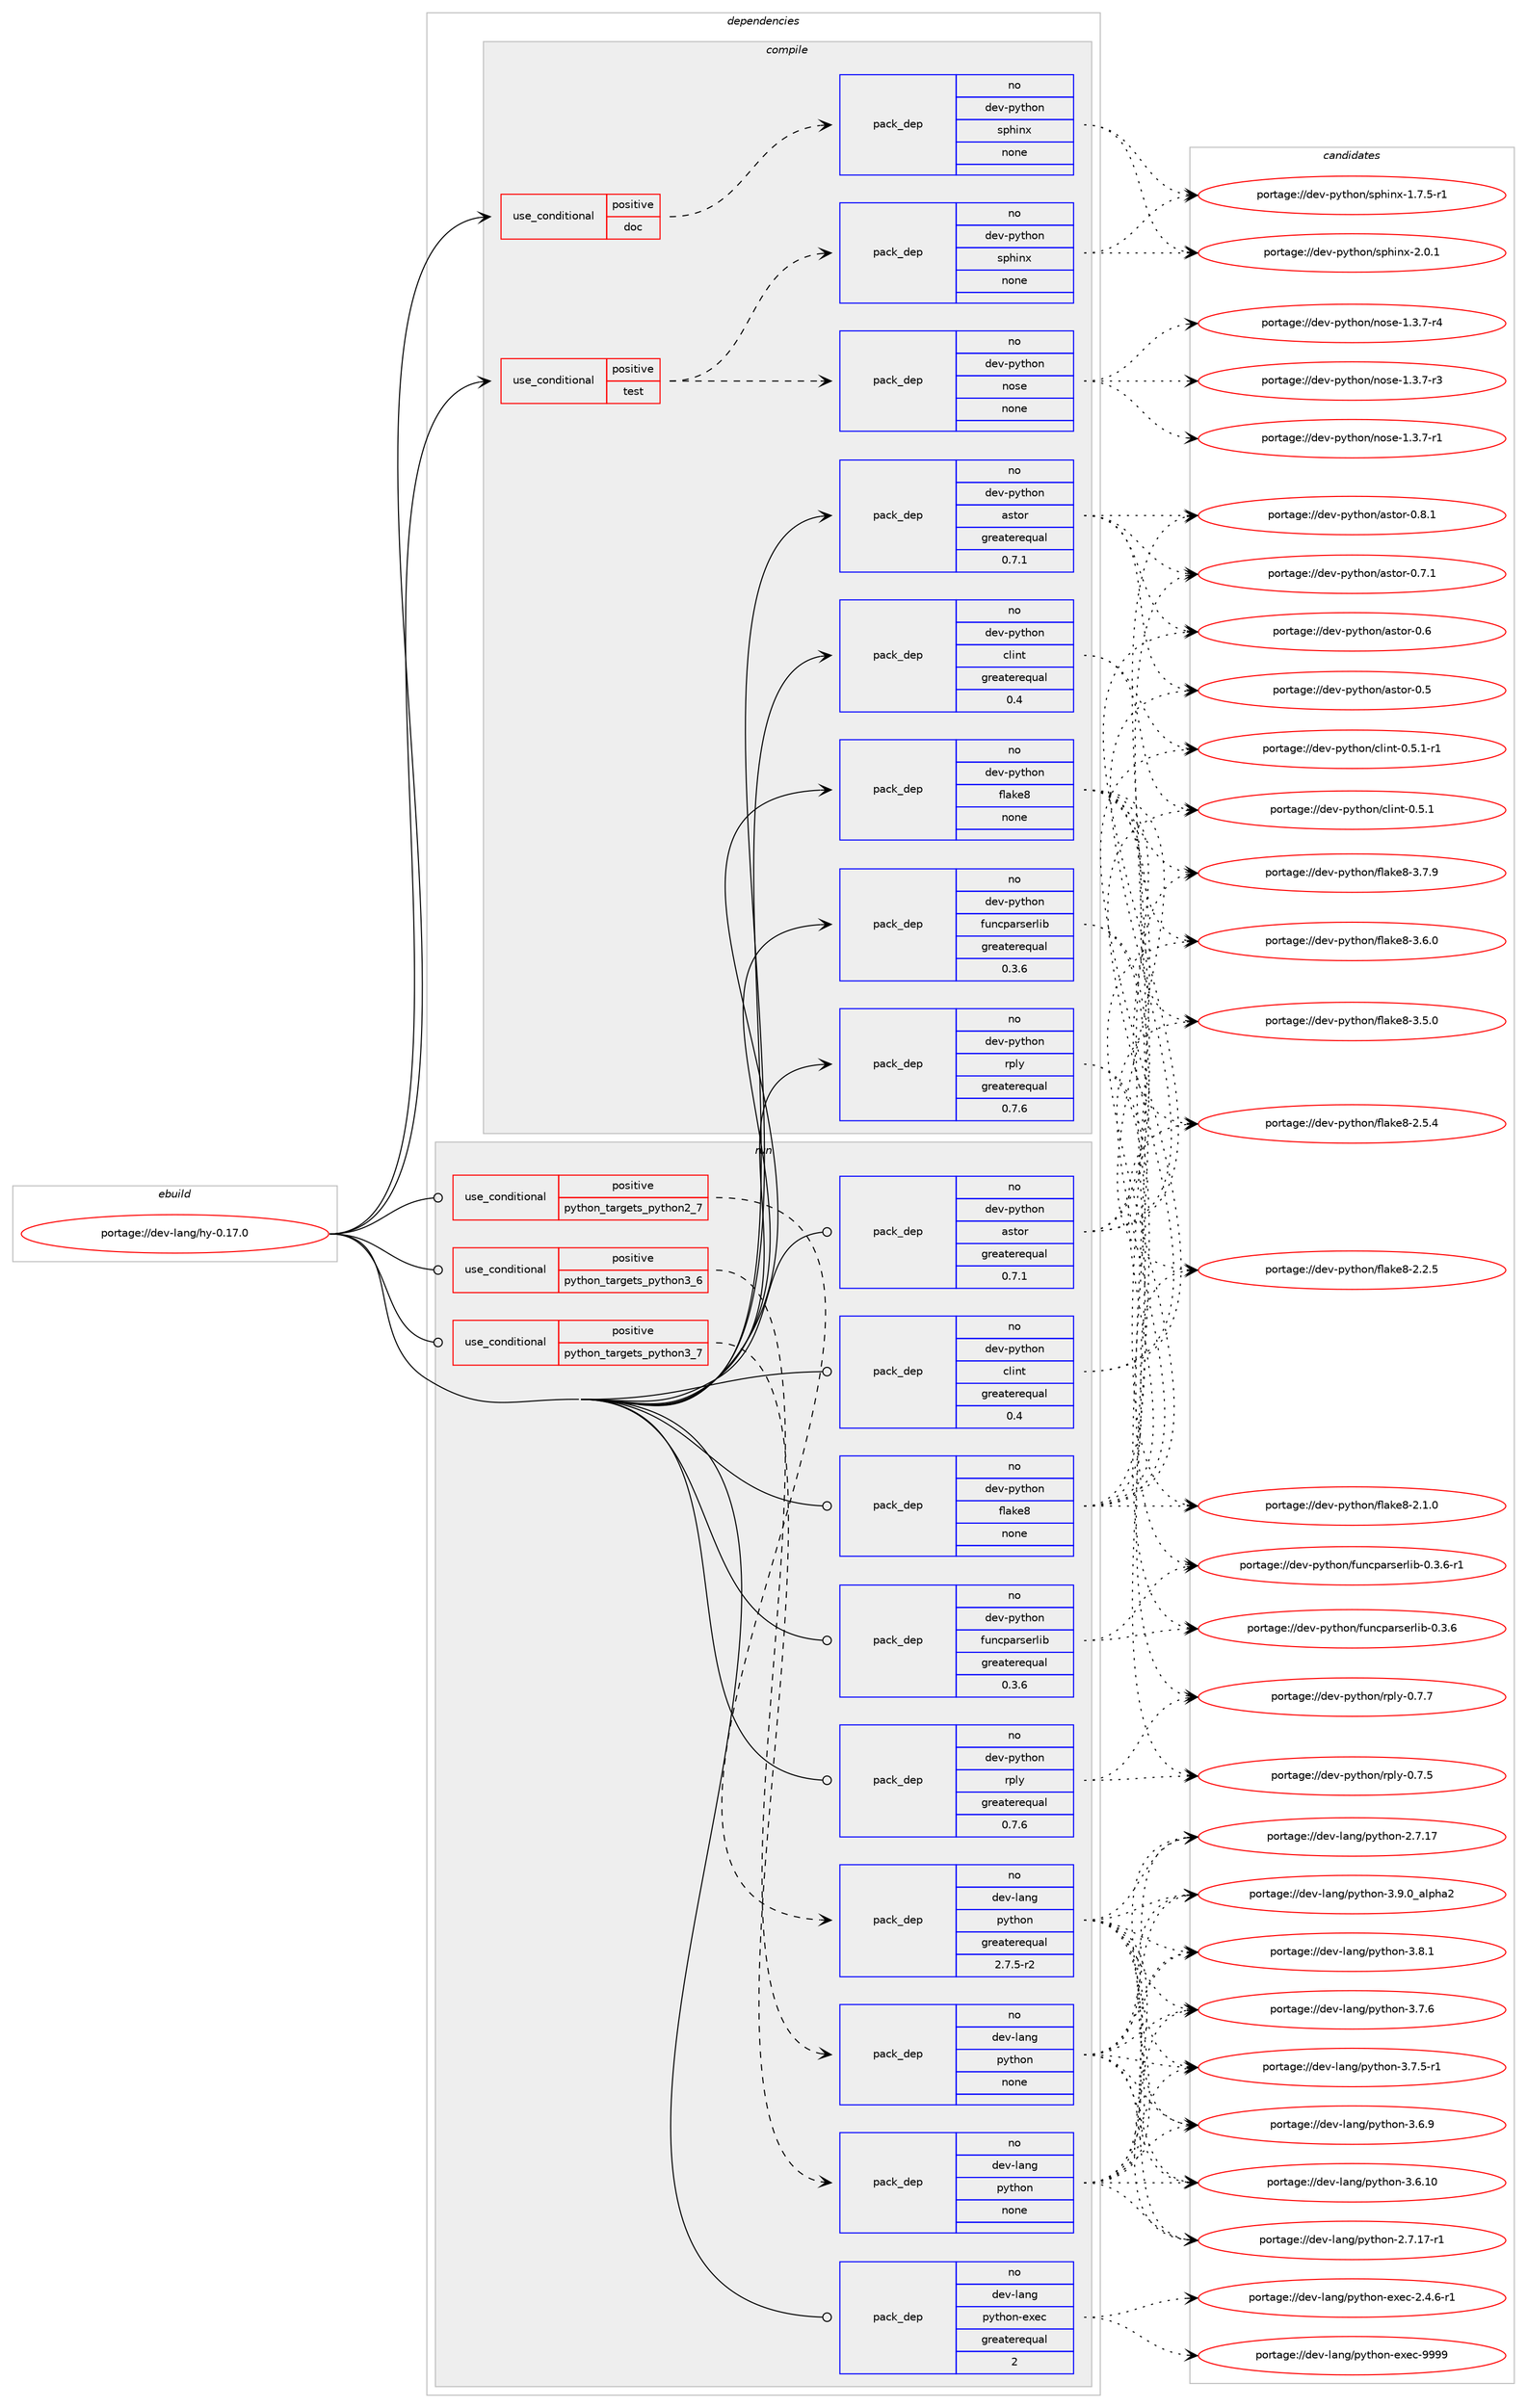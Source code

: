 digraph prolog {

# *************
# Graph options
# *************

newrank=true;
concentrate=true;
compound=true;
graph [rankdir=LR,fontname=Helvetica,fontsize=10,ranksep=1.5];#, ranksep=2.5, nodesep=0.2];
edge  [arrowhead=vee];
node  [fontname=Helvetica,fontsize=10];

# **********
# The ebuild
# **********

subgraph cluster_leftcol {
color=gray;
rank=same;
label=<<i>ebuild</i>>;
id [label="portage://dev-lang/hy-0.17.0", color=red, width=4, href="../dev-lang/hy-0.17.0.svg"];
}

# ****************
# The dependencies
# ****************

subgraph cluster_midcol {
color=gray;
label=<<i>dependencies</i>>;
subgraph cluster_compile {
fillcolor="#eeeeee";
style=filled;
label=<<i>compile</i>>;
subgraph cond128500 {
dependency523176 [label=<<TABLE BORDER="0" CELLBORDER="1" CELLSPACING="0" CELLPADDING="4"><TR><TD ROWSPAN="3" CELLPADDING="10">use_conditional</TD></TR><TR><TD>positive</TD></TR><TR><TD>doc</TD></TR></TABLE>>, shape=none, color=red];
subgraph pack389104 {
dependency523177 [label=<<TABLE BORDER="0" CELLBORDER="1" CELLSPACING="0" CELLPADDING="4" WIDTH="220"><TR><TD ROWSPAN="6" CELLPADDING="30">pack_dep</TD></TR><TR><TD WIDTH="110">no</TD></TR><TR><TD>dev-python</TD></TR><TR><TD>sphinx</TD></TR><TR><TD>none</TD></TR><TR><TD></TD></TR></TABLE>>, shape=none, color=blue];
}
dependency523176:e -> dependency523177:w [weight=20,style="dashed",arrowhead="vee"];
}
id:e -> dependency523176:w [weight=20,style="solid",arrowhead="vee"];
subgraph cond128501 {
dependency523178 [label=<<TABLE BORDER="0" CELLBORDER="1" CELLSPACING="0" CELLPADDING="4"><TR><TD ROWSPAN="3" CELLPADDING="10">use_conditional</TD></TR><TR><TD>positive</TD></TR><TR><TD>test</TD></TR></TABLE>>, shape=none, color=red];
subgraph pack389105 {
dependency523179 [label=<<TABLE BORDER="0" CELLBORDER="1" CELLSPACING="0" CELLPADDING="4" WIDTH="220"><TR><TD ROWSPAN="6" CELLPADDING="30">pack_dep</TD></TR><TR><TD WIDTH="110">no</TD></TR><TR><TD>dev-python</TD></TR><TR><TD>nose</TD></TR><TR><TD>none</TD></TR><TR><TD></TD></TR></TABLE>>, shape=none, color=blue];
}
dependency523178:e -> dependency523179:w [weight=20,style="dashed",arrowhead="vee"];
subgraph pack389106 {
dependency523180 [label=<<TABLE BORDER="0" CELLBORDER="1" CELLSPACING="0" CELLPADDING="4" WIDTH="220"><TR><TD ROWSPAN="6" CELLPADDING="30">pack_dep</TD></TR><TR><TD WIDTH="110">no</TD></TR><TR><TD>dev-python</TD></TR><TR><TD>sphinx</TD></TR><TR><TD>none</TD></TR><TR><TD></TD></TR></TABLE>>, shape=none, color=blue];
}
dependency523178:e -> dependency523180:w [weight=20,style="dashed",arrowhead="vee"];
}
id:e -> dependency523178:w [weight=20,style="solid",arrowhead="vee"];
subgraph pack389107 {
dependency523181 [label=<<TABLE BORDER="0" CELLBORDER="1" CELLSPACING="0" CELLPADDING="4" WIDTH="220"><TR><TD ROWSPAN="6" CELLPADDING="30">pack_dep</TD></TR><TR><TD WIDTH="110">no</TD></TR><TR><TD>dev-python</TD></TR><TR><TD>astor</TD></TR><TR><TD>greaterequal</TD></TR><TR><TD>0.7.1</TD></TR></TABLE>>, shape=none, color=blue];
}
id:e -> dependency523181:w [weight=20,style="solid",arrowhead="vee"];
subgraph pack389108 {
dependency523182 [label=<<TABLE BORDER="0" CELLBORDER="1" CELLSPACING="0" CELLPADDING="4" WIDTH="220"><TR><TD ROWSPAN="6" CELLPADDING="30">pack_dep</TD></TR><TR><TD WIDTH="110">no</TD></TR><TR><TD>dev-python</TD></TR><TR><TD>clint</TD></TR><TR><TD>greaterequal</TD></TR><TR><TD>0.4</TD></TR></TABLE>>, shape=none, color=blue];
}
id:e -> dependency523182:w [weight=20,style="solid",arrowhead="vee"];
subgraph pack389109 {
dependency523183 [label=<<TABLE BORDER="0" CELLBORDER="1" CELLSPACING="0" CELLPADDING="4" WIDTH="220"><TR><TD ROWSPAN="6" CELLPADDING="30">pack_dep</TD></TR><TR><TD WIDTH="110">no</TD></TR><TR><TD>dev-python</TD></TR><TR><TD>flake8</TD></TR><TR><TD>none</TD></TR><TR><TD></TD></TR></TABLE>>, shape=none, color=blue];
}
id:e -> dependency523183:w [weight=20,style="solid",arrowhead="vee"];
subgraph pack389110 {
dependency523184 [label=<<TABLE BORDER="0" CELLBORDER="1" CELLSPACING="0" CELLPADDING="4" WIDTH="220"><TR><TD ROWSPAN="6" CELLPADDING="30">pack_dep</TD></TR><TR><TD WIDTH="110">no</TD></TR><TR><TD>dev-python</TD></TR><TR><TD>funcparserlib</TD></TR><TR><TD>greaterequal</TD></TR><TR><TD>0.3.6</TD></TR></TABLE>>, shape=none, color=blue];
}
id:e -> dependency523184:w [weight=20,style="solid",arrowhead="vee"];
subgraph pack389111 {
dependency523185 [label=<<TABLE BORDER="0" CELLBORDER="1" CELLSPACING="0" CELLPADDING="4" WIDTH="220"><TR><TD ROWSPAN="6" CELLPADDING="30">pack_dep</TD></TR><TR><TD WIDTH="110">no</TD></TR><TR><TD>dev-python</TD></TR><TR><TD>rply</TD></TR><TR><TD>greaterequal</TD></TR><TR><TD>0.7.6</TD></TR></TABLE>>, shape=none, color=blue];
}
id:e -> dependency523185:w [weight=20,style="solid",arrowhead="vee"];
}
subgraph cluster_compileandrun {
fillcolor="#eeeeee";
style=filled;
label=<<i>compile and run</i>>;
}
subgraph cluster_run {
fillcolor="#eeeeee";
style=filled;
label=<<i>run</i>>;
subgraph cond128502 {
dependency523186 [label=<<TABLE BORDER="0" CELLBORDER="1" CELLSPACING="0" CELLPADDING="4"><TR><TD ROWSPAN="3" CELLPADDING="10">use_conditional</TD></TR><TR><TD>positive</TD></TR><TR><TD>python_targets_python2_7</TD></TR></TABLE>>, shape=none, color=red];
subgraph pack389112 {
dependency523187 [label=<<TABLE BORDER="0" CELLBORDER="1" CELLSPACING="0" CELLPADDING="4" WIDTH="220"><TR><TD ROWSPAN="6" CELLPADDING="30">pack_dep</TD></TR><TR><TD WIDTH="110">no</TD></TR><TR><TD>dev-lang</TD></TR><TR><TD>python</TD></TR><TR><TD>greaterequal</TD></TR><TR><TD>2.7.5-r2</TD></TR></TABLE>>, shape=none, color=blue];
}
dependency523186:e -> dependency523187:w [weight=20,style="dashed",arrowhead="vee"];
}
id:e -> dependency523186:w [weight=20,style="solid",arrowhead="odot"];
subgraph cond128503 {
dependency523188 [label=<<TABLE BORDER="0" CELLBORDER="1" CELLSPACING="0" CELLPADDING="4"><TR><TD ROWSPAN="3" CELLPADDING="10">use_conditional</TD></TR><TR><TD>positive</TD></TR><TR><TD>python_targets_python3_6</TD></TR></TABLE>>, shape=none, color=red];
subgraph pack389113 {
dependency523189 [label=<<TABLE BORDER="0" CELLBORDER="1" CELLSPACING="0" CELLPADDING="4" WIDTH="220"><TR><TD ROWSPAN="6" CELLPADDING="30">pack_dep</TD></TR><TR><TD WIDTH="110">no</TD></TR><TR><TD>dev-lang</TD></TR><TR><TD>python</TD></TR><TR><TD>none</TD></TR><TR><TD></TD></TR></TABLE>>, shape=none, color=blue];
}
dependency523188:e -> dependency523189:w [weight=20,style="dashed",arrowhead="vee"];
}
id:e -> dependency523188:w [weight=20,style="solid",arrowhead="odot"];
subgraph cond128504 {
dependency523190 [label=<<TABLE BORDER="0" CELLBORDER="1" CELLSPACING="0" CELLPADDING="4"><TR><TD ROWSPAN="3" CELLPADDING="10">use_conditional</TD></TR><TR><TD>positive</TD></TR><TR><TD>python_targets_python3_7</TD></TR></TABLE>>, shape=none, color=red];
subgraph pack389114 {
dependency523191 [label=<<TABLE BORDER="0" CELLBORDER="1" CELLSPACING="0" CELLPADDING="4" WIDTH="220"><TR><TD ROWSPAN="6" CELLPADDING="30">pack_dep</TD></TR><TR><TD WIDTH="110">no</TD></TR><TR><TD>dev-lang</TD></TR><TR><TD>python</TD></TR><TR><TD>none</TD></TR><TR><TD></TD></TR></TABLE>>, shape=none, color=blue];
}
dependency523190:e -> dependency523191:w [weight=20,style="dashed",arrowhead="vee"];
}
id:e -> dependency523190:w [weight=20,style="solid",arrowhead="odot"];
subgraph pack389115 {
dependency523192 [label=<<TABLE BORDER="0" CELLBORDER="1" CELLSPACING="0" CELLPADDING="4" WIDTH="220"><TR><TD ROWSPAN="6" CELLPADDING="30">pack_dep</TD></TR><TR><TD WIDTH="110">no</TD></TR><TR><TD>dev-lang</TD></TR><TR><TD>python-exec</TD></TR><TR><TD>greaterequal</TD></TR><TR><TD>2</TD></TR></TABLE>>, shape=none, color=blue];
}
id:e -> dependency523192:w [weight=20,style="solid",arrowhead="odot"];
subgraph pack389116 {
dependency523193 [label=<<TABLE BORDER="0" CELLBORDER="1" CELLSPACING="0" CELLPADDING="4" WIDTH="220"><TR><TD ROWSPAN="6" CELLPADDING="30">pack_dep</TD></TR><TR><TD WIDTH="110">no</TD></TR><TR><TD>dev-python</TD></TR><TR><TD>astor</TD></TR><TR><TD>greaterequal</TD></TR><TR><TD>0.7.1</TD></TR></TABLE>>, shape=none, color=blue];
}
id:e -> dependency523193:w [weight=20,style="solid",arrowhead="odot"];
subgraph pack389117 {
dependency523194 [label=<<TABLE BORDER="0" CELLBORDER="1" CELLSPACING="0" CELLPADDING="4" WIDTH="220"><TR><TD ROWSPAN="6" CELLPADDING="30">pack_dep</TD></TR><TR><TD WIDTH="110">no</TD></TR><TR><TD>dev-python</TD></TR><TR><TD>clint</TD></TR><TR><TD>greaterequal</TD></TR><TR><TD>0.4</TD></TR></TABLE>>, shape=none, color=blue];
}
id:e -> dependency523194:w [weight=20,style="solid",arrowhead="odot"];
subgraph pack389118 {
dependency523195 [label=<<TABLE BORDER="0" CELLBORDER="1" CELLSPACING="0" CELLPADDING="4" WIDTH="220"><TR><TD ROWSPAN="6" CELLPADDING="30">pack_dep</TD></TR><TR><TD WIDTH="110">no</TD></TR><TR><TD>dev-python</TD></TR><TR><TD>flake8</TD></TR><TR><TD>none</TD></TR><TR><TD></TD></TR></TABLE>>, shape=none, color=blue];
}
id:e -> dependency523195:w [weight=20,style="solid",arrowhead="odot"];
subgraph pack389119 {
dependency523196 [label=<<TABLE BORDER="0" CELLBORDER="1" CELLSPACING="0" CELLPADDING="4" WIDTH="220"><TR><TD ROWSPAN="6" CELLPADDING="30">pack_dep</TD></TR><TR><TD WIDTH="110">no</TD></TR><TR><TD>dev-python</TD></TR><TR><TD>funcparserlib</TD></TR><TR><TD>greaterequal</TD></TR><TR><TD>0.3.6</TD></TR></TABLE>>, shape=none, color=blue];
}
id:e -> dependency523196:w [weight=20,style="solid",arrowhead="odot"];
subgraph pack389120 {
dependency523197 [label=<<TABLE BORDER="0" CELLBORDER="1" CELLSPACING="0" CELLPADDING="4" WIDTH="220"><TR><TD ROWSPAN="6" CELLPADDING="30">pack_dep</TD></TR><TR><TD WIDTH="110">no</TD></TR><TR><TD>dev-python</TD></TR><TR><TD>rply</TD></TR><TR><TD>greaterequal</TD></TR><TR><TD>0.7.6</TD></TR></TABLE>>, shape=none, color=blue];
}
id:e -> dependency523197:w [weight=20,style="solid",arrowhead="odot"];
}
}

# **************
# The candidates
# **************

subgraph cluster_choices {
rank=same;
color=gray;
label=<<i>candidates</i>>;

subgraph choice389104 {
color=black;
nodesep=1;
choice1001011184511212111610411111047115112104105110120455046484649 [label="portage://dev-python/sphinx-2.0.1", color=red, width=4,href="../dev-python/sphinx-2.0.1.svg"];
choice10010111845112121116104111110471151121041051101204549465546534511449 [label="portage://dev-python/sphinx-1.7.5-r1", color=red, width=4,href="../dev-python/sphinx-1.7.5-r1.svg"];
dependency523177:e -> choice1001011184511212111610411111047115112104105110120455046484649:w [style=dotted,weight="100"];
dependency523177:e -> choice10010111845112121116104111110471151121041051101204549465546534511449:w [style=dotted,weight="100"];
}
subgraph choice389105 {
color=black;
nodesep=1;
choice10010111845112121116104111110471101111151014549465146554511452 [label="portage://dev-python/nose-1.3.7-r4", color=red, width=4,href="../dev-python/nose-1.3.7-r4.svg"];
choice10010111845112121116104111110471101111151014549465146554511451 [label="portage://dev-python/nose-1.3.7-r3", color=red, width=4,href="../dev-python/nose-1.3.7-r3.svg"];
choice10010111845112121116104111110471101111151014549465146554511449 [label="portage://dev-python/nose-1.3.7-r1", color=red, width=4,href="../dev-python/nose-1.3.7-r1.svg"];
dependency523179:e -> choice10010111845112121116104111110471101111151014549465146554511452:w [style=dotted,weight="100"];
dependency523179:e -> choice10010111845112121116104111110471101111151014549465146554511451:w [style=dotted,weight="100"];
dependency523179:e -> choice10010111845112121116104111110471101111151014549465146554511449:w [style=dotted,weight="100"];
}
subgraph choice389106 {
color=black;
nodesep=1;
choice1001011184511212111610411111047115112104105110120455046484649 [label="portage://dev-python/sphinx-2.0.1", color=red, width=4,href="../dev-python/sphinx-2.0.1.svg"];
choice10010111845112121116104111110471151121041051101204549465546534511449 [label="portage://dev-python/sphinx-1.7.5-r1", color=red, width=4,href="../dev-python/sphinx-1.7.5-r1.svg"];
dependency523180:e -> choice1001011184511212111610411111047115112104105110120455046484649:w [style=dotted,weight="100"];
dependency523180:e -> choice10010111845112121116104111110471151121041051101204549465546534511449:w [style=dotted,weight="100"];
}
subgraph choice389107 {
color=black;
nodesep=1;
choice100101118451121211161041111104797115116111114454846564649 [label="portage://dev-python/astor-0.8.1", color=red, width=4,href="../dev-python/astor-0.8.1.svg"];
choice100101118451121211161041111104797115116111114454846554649 [label="portage://dev-python/astor-0.7.1", color=red, width=4,href="../dev-python/astor-0.7.1.svg"];
choice10010111845112121116104111110479711511611111445484654 [label="portage://dev-python/astor-0.6", color=red, width=4,href="../dev-python/astor-0.6.svg"];
choice10010111845112121116104111110479711511611111445484653 [label="portage://dev-python/astor-0.5", color=red, width=4,href="../dev-python/astor-0.5.svg"];
dependency523181:e -> choice100101118451121211161041111104797115116111114454846564649:w [style=dotted,weight="100"];
dependency523181:e -> choice100101118451121211161041111104797115116111114454846554649:w [style=dotted,weight="100"];
dependency523181:e -> choice10010111845112121116104111110479711511611111445484654:w [style=dotted,weight="100"];
dependency523181:e -> choice10010111845112121116104111110479711511611111445484653:w [style=dotted,weight="100"];
}
subgraph choice389108 {
color=black;
nodesep=1;
choice1001011184511212111610411111047991081051101164548465346494511449 [label="portage://dev-python/clint-0.5.1-r1", color=red, width=4,href="../dev-python/clint-0.5.1-r1.svg"];
choice100101118451121211161041111104799108105110116454846534649 [label="portage://dev-python/clint-0.5.1", color=red, width=4,href="../dev-python/clint-0.5.1.svg"];
dependency523182:e -> choice1001011184511212111610411111047991081051101164548465346494511449:w [style=dotted,weight="100"];
dependency523182:e -> choice100101118451121211161041111104799108105110116454846534649:w [style=dotted,weight="100"];
}
subgraph choice389109 {
color=black;
nodesep=1;
choice10010111845112121116104111110471021089710710156455146554657 [label="portage://dev-python/flake8-3.7.9", color=red, width=4,href="../dev-python/flake8-3.7.9.svg"];
choice10010111845112121116104111110471021089710710156455146544648 [label="portage://dev-python/flake8-3.6.0", color=red, width=4,href="../dev-python/flake8-3.6.0.svg"];
choice10010111845112121116104111110471021089710710156455146534648 [label="portage://dev-python/flake8-3.5.0", color=red, width=4,href="../dev-python/flake8-3.5.0.svg"];
choice10010111845112121116104111110471021089710710156455046534652 [label="portage://dev-python/flake8-2.5.4", color=red, width=4,href="../dev-python/flake8-2.5.4.svg"];
choice10010111845112121116104111110471021089710710156455046504653 [label="portage://dev-python/flake8-2.2.5", color=red, width=4,href="../dev-python/flake8-2.2.5.svg"];
choice10010111845112121116104111110471021089710710156455046494648 [label="portage://dev-python/flake8-2.1.0", color=red, width=4,href="../dev-python/flake8-2.1.0.svg"];
dependency523183:e -> choice10010111845112121116104111110471021089710710156455146554657:w [style=dotted,weight="100"];
dependency523183:e -> choice10010111845112121116104111110471021089710710156455146544648:w [style=dotted,weight="100"];
dependency523183:e -> choice10010111845112121116104111110471021089710710156455146534648:w [style=dotted,weight="100"];
dependency523183:e -> choice10010111845112121116104111110471021089710710156455046534652:w [style=dotted,weight="100"];
dependency523183:e -> choice10010111845112121116104111110471021089710710156455046504653:w [style=dotted,weight="100"];
dependency523183:e -> choice10010111845112121116104111110471021089710710156455046494648:w [style=dotted,weight="100"];
}
subgraph choice389110 {
color=black;
nodesep=1;
choice10010111845112121116104111110471021171109911297114115101114108105984548465146544511449 [label="portage://dev-python/funcparserlib-0.3.6-r1", color=red, width=4,href="../dev-python/funcparserlib-0.3.6-r1.svg"];
choice1001011184511212111610411111047102117110991129711411510111410810598454846514654 [label="portage://dev-python/funcparserlib-0.3.6", color=red, width=4,href="../dev-python/funcparserlib-0.3.6.svg"];
dependency523184:e -> choice10010111845112121116104111110471021171109911297114115101114108105984548465146544511449:w [style=dotted,weight="100"];
dependency523184:e -> choice1001011184511212111610411111047102117110991129711411510111410810598454846514654:w [style=dotted,weight="100"];
}
subgraph choice389111 {
color=black;
nodesep=1;
choice1001011184511212111610411111047114112108121454846554655 [label="portage://dev-python/rply-0.7.7", color=red, width=4,href="../dev-python/rply-0.7.7.svg"];
choice1001011184511212111610411111047114112108121454846554653 [label="portage://dev-python/rply-0.7.5", color=red, width=4,href="../dev-python/rply-0.7.5.svg"];
dependency523185:e -> choice1001011184511212111610411111047114112108121454846554655:w [style=dotted,weight="100"];
dependency523185:e -> choice1001011184511212111610411111047114112108121454846554653:w [style=dotted,weight="100"];
}
subgraph choice389112 {
color=black;
nodesep=1;
choice10010111845108971101034711212111610411111045514657464895971081121049750 [label="portage://dev-lang/python-3.9.0_alpha2", color=red, width=4,href="../dev-lang/python-3.9.0_alpha2.svg"];
choice100101118451089711010347112121116104111110455146564649 [label="portage://dev-lang/python-3.8.1", color=red, width=4,href="../dev-lang/python-3.8.1.svg"];
choice100101118451089711010347112121116104111110455146554654 [label="portage://dev-lang/python-3.7.6", color=red, width=4,href="../dev-lang/python-3.7.6.svg"];
choice1001011184510897110103471121211161041111104551465546534511449 [label="portage://dev-lang/python-3.7.5-r1", color=red, width=4,href="../dev-lang/python-3.7.5-r1.svg"];
choice100101118451089711010347112121116104111110455146544657 [label="portage://dev-lang/python-3.6.9", color=red, width=4,href="../dev-lang/python-3.6.9.svg"];
choice10010111845108971101034711212111610411111045514654464948 [label="portage://dev-lang/python-3.6.10", color=red, width=4,href="../dev-lang/python-3.6.10.svg"];
choice100101118451089711010347112121116104111110455046554649554511449 [label="portage://dev-lang/python-2.7.17-r1", color=red, width=4,href="../dev-lang/python-2.7.17-r1.svg"];
choice10010111845108971101034711212111610411111045504655464955 [label="portage://dev-lang/python-2.7.17", color=red, width=4,href="../dev-lang/python-2.7.17.svg"];
dependency523187:e -> choice10010111845108971101034711212111610411111045514657464895971081121049750:w [style=dotted,weight="100"];
dependency523187:e -> choice100101118451089711010347112121116104111110455146564649:w [style=dotted,weight="100"];
dependency523187:e -> choice100101118451089711010347112121116104111110455146554654:w [style=dotted,weight="100"];
dependency523187:e -> choice1001011184510897110103471121211161041111104551465546534511449:w [style=dotted,weight="100"];
dependency523187:e -> choice100101118451089711010347112121116104111110455146544657:w [style=dotted,weight="100"];
dependency523187:e -> choice10010111845108971101034711212111610411111045514654464948:w [style=dotted,weight="100"];
dependency523187:e -> choice100101118451089711010347112121116104111110455046554649554511449:w [style=dotted,weight="100"];
dependency523187:e -> choice10010111845108971101034711212111610411111045504655464955:w [style=dotted,weight="100"];
}
subgraph choice389113 {
color=black;
nodesep=1;
choice10010111845108971101034711212111610411111045514657464895971081121049750 [label="portage://dev-lang/python-3.9.0_alpha2", color=red, width=4,href="../dev-lang/python-3.9.0_alpha2.svg"];
choice100101118451089711010347112121116104111110455146564649 [label="portage://dev-lang/python-3.8.1", color=red, width=4,href="../dev-lang/python-3.8.1.svg"];
choice100101118451089711010347112121116104111110455146554654 [label="portage://dev-lang/python-3.7.6", color=red, width=4,href="../dev-lang/python-3.7.6.svg"];
choice1001011184510897110103471121211161041111104551465546534511449 [label="portage://dev-lang/python-3.7.5-r1", color=red, width=4,href="../dev-lang/python-3.7.5-r1.svg"];
choice100101118451089711010347112121116104111110455146544657 [label="portage://dev-lang/python-3.6.9", color=red, width=4,href="../dev-lang/python-3.6.9.svg"];
choice10010111845108971101034711212111610411111045514654464948 [label="portage://dev-lang/python-3.6.10", color=red, width=4,href="../dev-lang/python-3.6.10.svg"];
choice100101118451089711010347112121116104111110455046554649554511449 [label="portage://dev-lang/python-2.7.17-r1", color=red, width=4,href="../dev-lang/python-2.7.17-r1.svg"];
choice10010111845108971101034711212111610411111045504655464955 [label="portage://dev-lang/python-2.7.17", color=red, width=4,href="../dev-lang/python-2.7.17.svg"];
dependency523189:e -> choice10010111845108971101034711212111610411111045514657464895971081121049750:w [style=dotted,weight="100"];
dependency523189:e -> choice100101118451089711010347112121116104111110455146564649:w [style=dotted,weight="100"];
dependency523189:e -> choice100101118451089711010347112121116104111110455146554654:w [style=dotted,weight="100"];
dependency523189:e -> choice1001011184510897110103471121211161041111104551465546534511449:w [style=dotted,weight="100"];
dependency523189:e -> choice100101118451089711010347112121116104111110455146544657:w [style=dotted,weight="100"];
dependency523189:e -> choice10010111845108971101034711212111610411111045514654464948:w [style=dotted,weight="100"];
dependency523189:e -> choice100101118451089711010347112121116104111110455046554649554511449:w [style=dotted,weight="100"];
dependency523189:e -> choice10010111845108971101034711212111610411111045504655464955:w [style=dotted,weight="100"];
}
subgraph choice389114 {
color=black;
nodesep=1;
choice10010111845108971101034711212111610411111045514657464895971081121049750 [label="portage://dev-lang/python-3.9.0_alpha2", color=red, width=4,href="../dev-lang/python-3.9.0_alpha2.svg"];
choice100101118451089711010347112121116104111110455146564649 [label="portage://dev-lang/python-3.8.1", color=red, width=4,href="../dev-lang/python-3.8.1.svg"];
choice100101118451089711010347112121116104111110455146554654 [label="portage://dev-lang/python-3.7.6", color=red, width=4,href="../dev-lang/python-3.7.6.svg"];
choice1001011184510897110103471121211161041111104551465546534511449 [label="portage://dev-lang/python-3.7.5-r1", color=red, width=4,href="../dev-lang/python-3.7.5-r1.svg"];
choice100101118451089711010347112121116104111110455146544657 [label="portage://dev-lang/python-3.6.9", color=red, width=4,href="../dev-lang/python-3.6.9.svg"];
choice10010111845108971101034711212111610411111045514654464948 [label="portage://dev-lang/python-3.6.10", color=red, width=4,href="../dev-lang/python-3.6.10.svg"];
choice100101118451089711010347112121116104111110455046554649554511449 [label="portage://dev-lang/python-2.7.17-r1", color=red, width=4,href="../dev-lang/python-2.7.17-r1.svg"];
choice10010111845108971101034711212111610411111045504655464955 [label="portage://dev-lang/python-2.7.17", color=red, width=4,href="../dev-lang/python-2.7.17.svg"];
dependency523191:e -> choice10010111845108971101034711212111610411111045514657464895971081121049750:w [style=dotted,weight="100"];
dependency523191:e -> choice100101118451089711010347112121116104111110455146564649:w [style=dotted,weight="100"];
dependency523191:e -> choice100101118451089711010347112121116104111110455146554654:w [style=dotted,weight="100"];
dependency523191:e -> choice1001011184510897110103471121211161041111104551465546534511449:w [style=dotted,weight="100"];
dependency523191:e -> choice100101118451089711010347112121116104111110455146544657:w [style=dotted,weight="100"];
dependency523191:e -> choice10010111845108971101034711212111610411111045514654464948:w [style=dotted,weight="100"];
dependency523191:e -> choice100101118451089711010347112121116104111110455046554649554511449:w [style=dotted,weight="100"];
dependency523191:e -> choice10010111845108971101034711212111610411111045504655464955:w [style=dotted,weight="100"];
}
subgraph choice389115 {
color=black;
nodesep=1;
choice10010111845108971101034711212111610411111045101120101994557575757 [label="portage://dev-lang/python-exec-9999", color=red, width=4,href="../dev-lang/python-exec-9999.svg"];
choice10010111845108971101034711212111610411111045101120101994550465246544511449 [label="portage://dev-lang/python-exec-2.4.6-r1", color=red, width=4,href="../dev-lang/python-exec-2.4.6-r1.svg"];
dependency523192:e -> choice10010111845108971101034711212111610411111045101120101994557575757:w [style=dotted,weight="100"];
dependency523192:e -> choice10010111845108971101034711212111610411111045101120101994550465246544511449:w [style=dotted,weight="100"];
}
subgraph choice389116 {
color=black;
nodesep=1;
choice100101118451121211161041111104797115116111114454846564649 [label="portage://dev-python/astor-0.8.1", color=red, width=4,href="../dev-python/astor-0.8.1.svg"];
choice100101118451121211161041111104797115116111114454846554649 [label="portage://dev-python/astor-0.7.1", color=red, width=4,href="../dev-python/astor-0.7.1.svg"];
choice10010111845112121116104111110479711511611111445484654 [label="portage://dev-python/astor-0.6", color=red, width=4,href="../dev-python/astor-0.6.svg"];
choice10010111845112121116104111110479711511611111445484653 [label="portage://dev-python/astor-0.5", color=red, width=4,href="../dev-python/astor-0.5.svg"];
dependency523193:e -> choice100101118451121211161041111104797115116111114454846564649:w [style=dotted,weight="100"];
dependency523193:e -> choice100101118451121211161041111104797115116111114454846554649:w [style=dotted,weight="100"];
dependency523193:e -> choice10010111845112121116104111110479711511611111445484654:w [style=dotted,weight="100"];
dependency523193:e -> choice10010111845112121116104111110479711511611111445484653:w [style=dotted,weight="100"];
}
subgraph choice389117 {
color=black;
nodesep=1;
choice1001011184511212111610411111047991081051101164548465346494511449 [label="portage://dev-python/clint-0.5.1-r1", color=red, width=4,href="../dev-python/clint-0.5.1-r1.svg"];
choice100101118451121211161041111104799108105110116454846534649 [label="portage://dev-python/clint-0.5.1", color=red, width=4,href="../dev-python/clint-0.5.1.svg"];
dependency523194:e -> choice1001011184511212111610411111047991081051101164548465346494511449:w [style=dotted,weight="100"];
dependency523194:e -> choice100101118451121211161041111104799108105110116454846534649:w [style=dotted,weight="100"];
}
subgraph choice389118 {
color=black;
nodesep=1;
choice10010111845112121116104111110471021089710710156455146554657 [label="portage://dev-python/flake8-3.7.9", color=red, width=4,href="../dev-python/flake8-3.7.9.svg"];
choice10010111845112121116104111110471021089710710156455146544648 [label="portage://dev-python/flake8-3.6.0", color=red, width=4,href="../dev-python/flake8-3.6.0.svg"];
choice10010111845112121116104111110471021089710710156455146534648 [label="portage://dev-python/flake8-3.5.0", color=red, width=4,href="../dev-python/flake8-3.5.0.svg"];
choice10010111845112121116104111110471021089710710156455046534652 [label="portage://dev-python/flake8-2.5.4", color=red, width=4,href="../dev-python/flake8-2.5.4.svg"];
choice10010111845112121116104111110471021089710710156455046504653 [label="portage://dev-python/flake8-2.2.5", color=red, width=4,href="../dev-python/flake8-2.2.5.svg"];
choice10010111845112121116104111110471021089710710156455046494648 [label="portage://dev-python/flake8-2.1.0", color=red, width=4,href="../dev-python/flake8-2.1.0.svg"];
dependency523195:e -> choice10010111845112121116104111110471021089710710156455146554657:w [style=dotted,weight="100"];
dependency523195:e -> choice10010111845112121116104111110471021089710710156455146544648:w [style=dotted,weight="100"];
dependency523195:e -> choice10010111845112121116104111110471021089710710156455146534648:w [style=dotted,weight="100"];
dependency523195:e -> choice10010111845112121116104111110471021089710710156455046534652:w [style=dotted,weight="100"];
dependency523195:e -> choice10010111845112121116104111110471021089710710156455046504653:w [style=dotted,weight="100"];
dependency523195:e -> choice10010111845112121116104111110471021089710710156455046494648:w [style=dotted,weight="100"];
}
subgraph choice389119 {
color=black;
nodesep=1;
choice10010111845112121116104111110471021171109911297114115101114108105984548465146544511449 [label="portage://dev-python/funcparserlib-0.3.6-r1", color=red, width=4,href="../dev-python/funcparserlib-0.3.6-r1.svg"];
choice1001011184511212111610411111047102117110991129711411510111410810598454846514654 [label="portage://dev-python/funcparserlib-0.3.6", color=red, width=4,href="../dev-python/funcparserlib-0.3.6.svg"];
dependency523196:e -> choice10010111845112121116104111110471021171109911297114115101114108105984548465146544511449:w [style=dotted,weight="100"];
dependency523196:e -> choice1001011184511212111610411111047102117110991129711411510111410810598454846514654:w [style=dotted,weight="100"];
}
subgraph choice389120 {
color=black;
nodesep=1;
choice1001011184511212111610411111047114112108121454846554655 [label="portage://dev-python/rply-0.7.7", color=red, width=4,href="../dev-python/rply-0.7.7.svg"];
choice1001011184511212111610411111047114112108121454846554653 [label="portage://dev-python/rply-0.7.5", color=red, width=4,href="../dev-python/rply-0.7.5.svg"];
dependency523197:e -> choice1001011184511212111610411111047114112108121454846554655:w [style=dotted,weight="100"];
dependency523197:e -> choice1001011184511212111610411111047114112108121454846554653:w [style=dotted,weight="100"];
}
}

}
